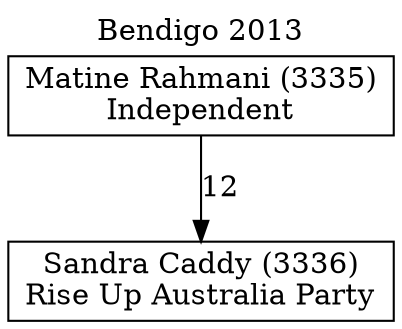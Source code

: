 // House preference flow
digraph "Sandra Caddy (3336)_Bendigo_2013" {
	graph [label="Bendigo 2013" labelloc=t mclimit=10]
	node [shape=box]
	"Sandra Caddy (3336)" [label="Sandra Caddy (3336)
Rise Up Australia Party"]
	"Matine Rahmani (3335)" [label="Matine Rahmani (3335)
Independent"]
	"Matine Rahmani (3335)" -> "Sandra Caddy (3336)" [label=12]
}
